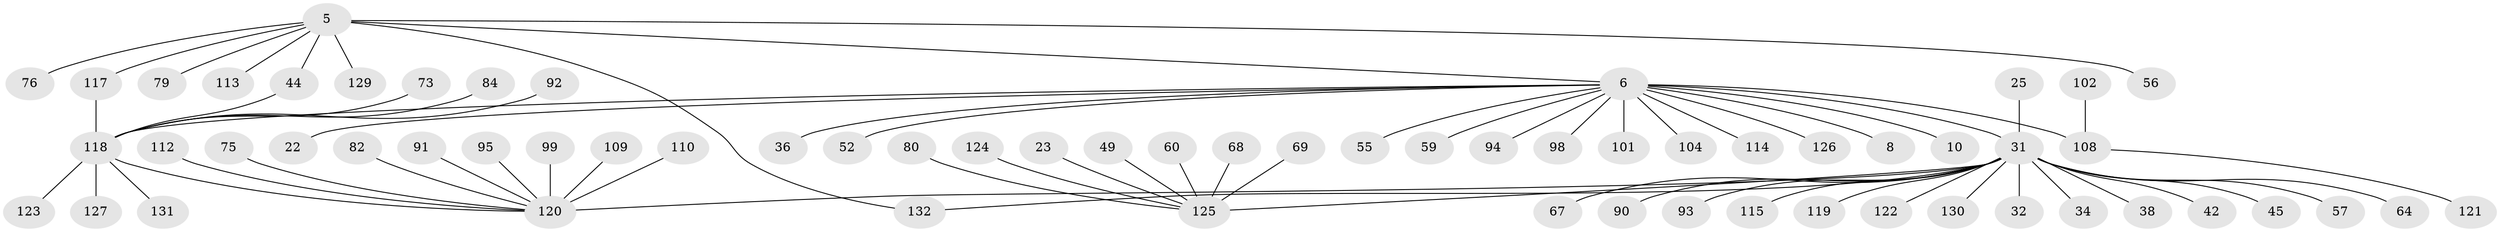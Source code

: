 // original degree distribution, {12: 0.007575757575757576, 7: 0.007575757575757576, 3: 0.05303030303030303, 8: 0.015151515151515152, 4: 0.06060606060606061, 13: 0.007575757575757576, 20: 0.007575757575757576, 1: 0.6060606060606061, 5: 0.015151515151515152, 2: 0.18181818181818182, 6: 0.022727272727272728, 11: 0.007575757575757576, 10: 0.007575757575757576}
// Generated by graph-tools (version 1.1) at 2025/47/03/09/25 04:47:31]
// undirected, 66 vertices, 69 edges
graph export_dot {
graph [start="1"]
  node [color=gray90,style=filled];
  5 [super="+4"];
  6 [super="+1"];
  8;
  10;
  22;
  23;
  25;
  31 [super="+7+9"];
  32;
  34;
  36;
  38;
  42;
  44 [super="+3"];
  45;
  49;
  52;
  55;
  56;
  57;
  59;
  60;
  64;
  67;
  68;
  69;
  73;
  75;
  76;
  79;
  80;
  82;
  84;
  90 [super="+18"];
  91;
  92;
  93;
  94;
  95;
  98 [super="+63"];
  99;
  101;
  102;
  104 [super="+86"];
  108 [super="+66+100"];
  109;
  110;
  112;
  113 [super="+88+103"];
  114 [super="+14"];
  115 [super="+27+77"];
  117 [super="+72+85"];
  118 [super="+2+12+19"];
  119;
  120 [super="+28+43+47+62+116"];
  121;
  122;
  123;
  124;
  125 [super="+111+17"];
  126;
  127 [super="+107"];
  129 [super="+81+106"];
  130 [super="+48+83"];
  131 [super="+21"];
  132 [super="+128"];
  5 -- 6 [weight=2];
  5 -- 56;
  5 -- 76;
  5 -- 79;
  5 -- 44;
  5 -- 129;
  5 -- 117;
  5 -- 113;
  5 -- 132;
  6 -- 8;
  6 -- 10;
  6 -- 31 [weight=4];
  6 -- 36;
  6 -- 52;
  6 -- 55;
  6 -- 94 [weight=2];
  6 -- 101;
  6 -- 22;
  6 -- 126;
  6 -- 59;
  6 -- 118;
  6 -- 114;
  6 -- 98;
  6 -- 108 [weight=2];
  6 -- 104;
  23 -- 125;
  25 -- 31;
  31 -- 38;
  31 -- 45;
  31 -- 57;
  31 -- 67;
  31 -- 64;
  31 -- 32;
  31 -- 34;
  31 -- 42;
  31 -- 119;
  31 -- 122;
  31 -- 93;
  31 -- 115;
  31 -- 120 [weight=5];
  31 -- 90;
  31 -- 130;
  31 -- 132;
  31 -- 125 [weight=3];
  44 -- 118;
  49 -- 125;
  60 -- 125;
  68 -- 125;
  69 -- 125;
  73 -- 118;
  75 -- 120;
  80 -- 125;
  82 -- 120;
  84 -- 118;
  91 -- 120;
  92 -- 118;
  95 -- 120;
  99 -- 120;
  102 -- 108;
  108 -- 121;
  109 -- 120;
  110 -- 120;
  112 -- 120;
  117 -- 118;
  118 -- 123;
  118 -- 120 [weight=2];
  118 -- 131;
  118 -- 127;
  124 -- 125;
}
